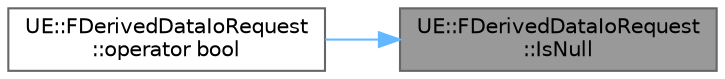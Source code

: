 digraph "UE::FDerivedDataIoRequest::IsNull"
{
 // INTERACTIVE_SVG=YES
 // LATEX_PDF_SIZE
  bgcolor="transparent";
  edge [fontname=Helvetica,fontsize=10,labelfontname=Helvetica,labelfontsize=10];
  node [fontname=Helvetica,fontsize=10,shape=box,height=0.2,width=0.4];
  rankdir="RL";
  Node1 [id="Node000001",label="UE::FDerivedDataIoRequest\l::IsNull",height=0.2,width=0.4,color="gray40", fillcolor="grey60", style="filled", fontcolor="black",tooltip="Returns true if this is a null request."];
  Node1 -> Node2 [id="edge1_Node000001_Node000002",dir="back",color="steelblue1",style="solid",tooltip=" "];
  Node2 [id="Node000002",label="UE::FDerivedDataIoRequest\l::operator bool",height=0.2,width=0.4,color="grey40", fillcolor="white", style="filled",URL="$d6/d59/classUE_1_1FDerivedDataIoRequest.html#ab09aed23bfa1c39085ed86188425a3d9",tooltip="Returns true if this is a non-null request."];
}
